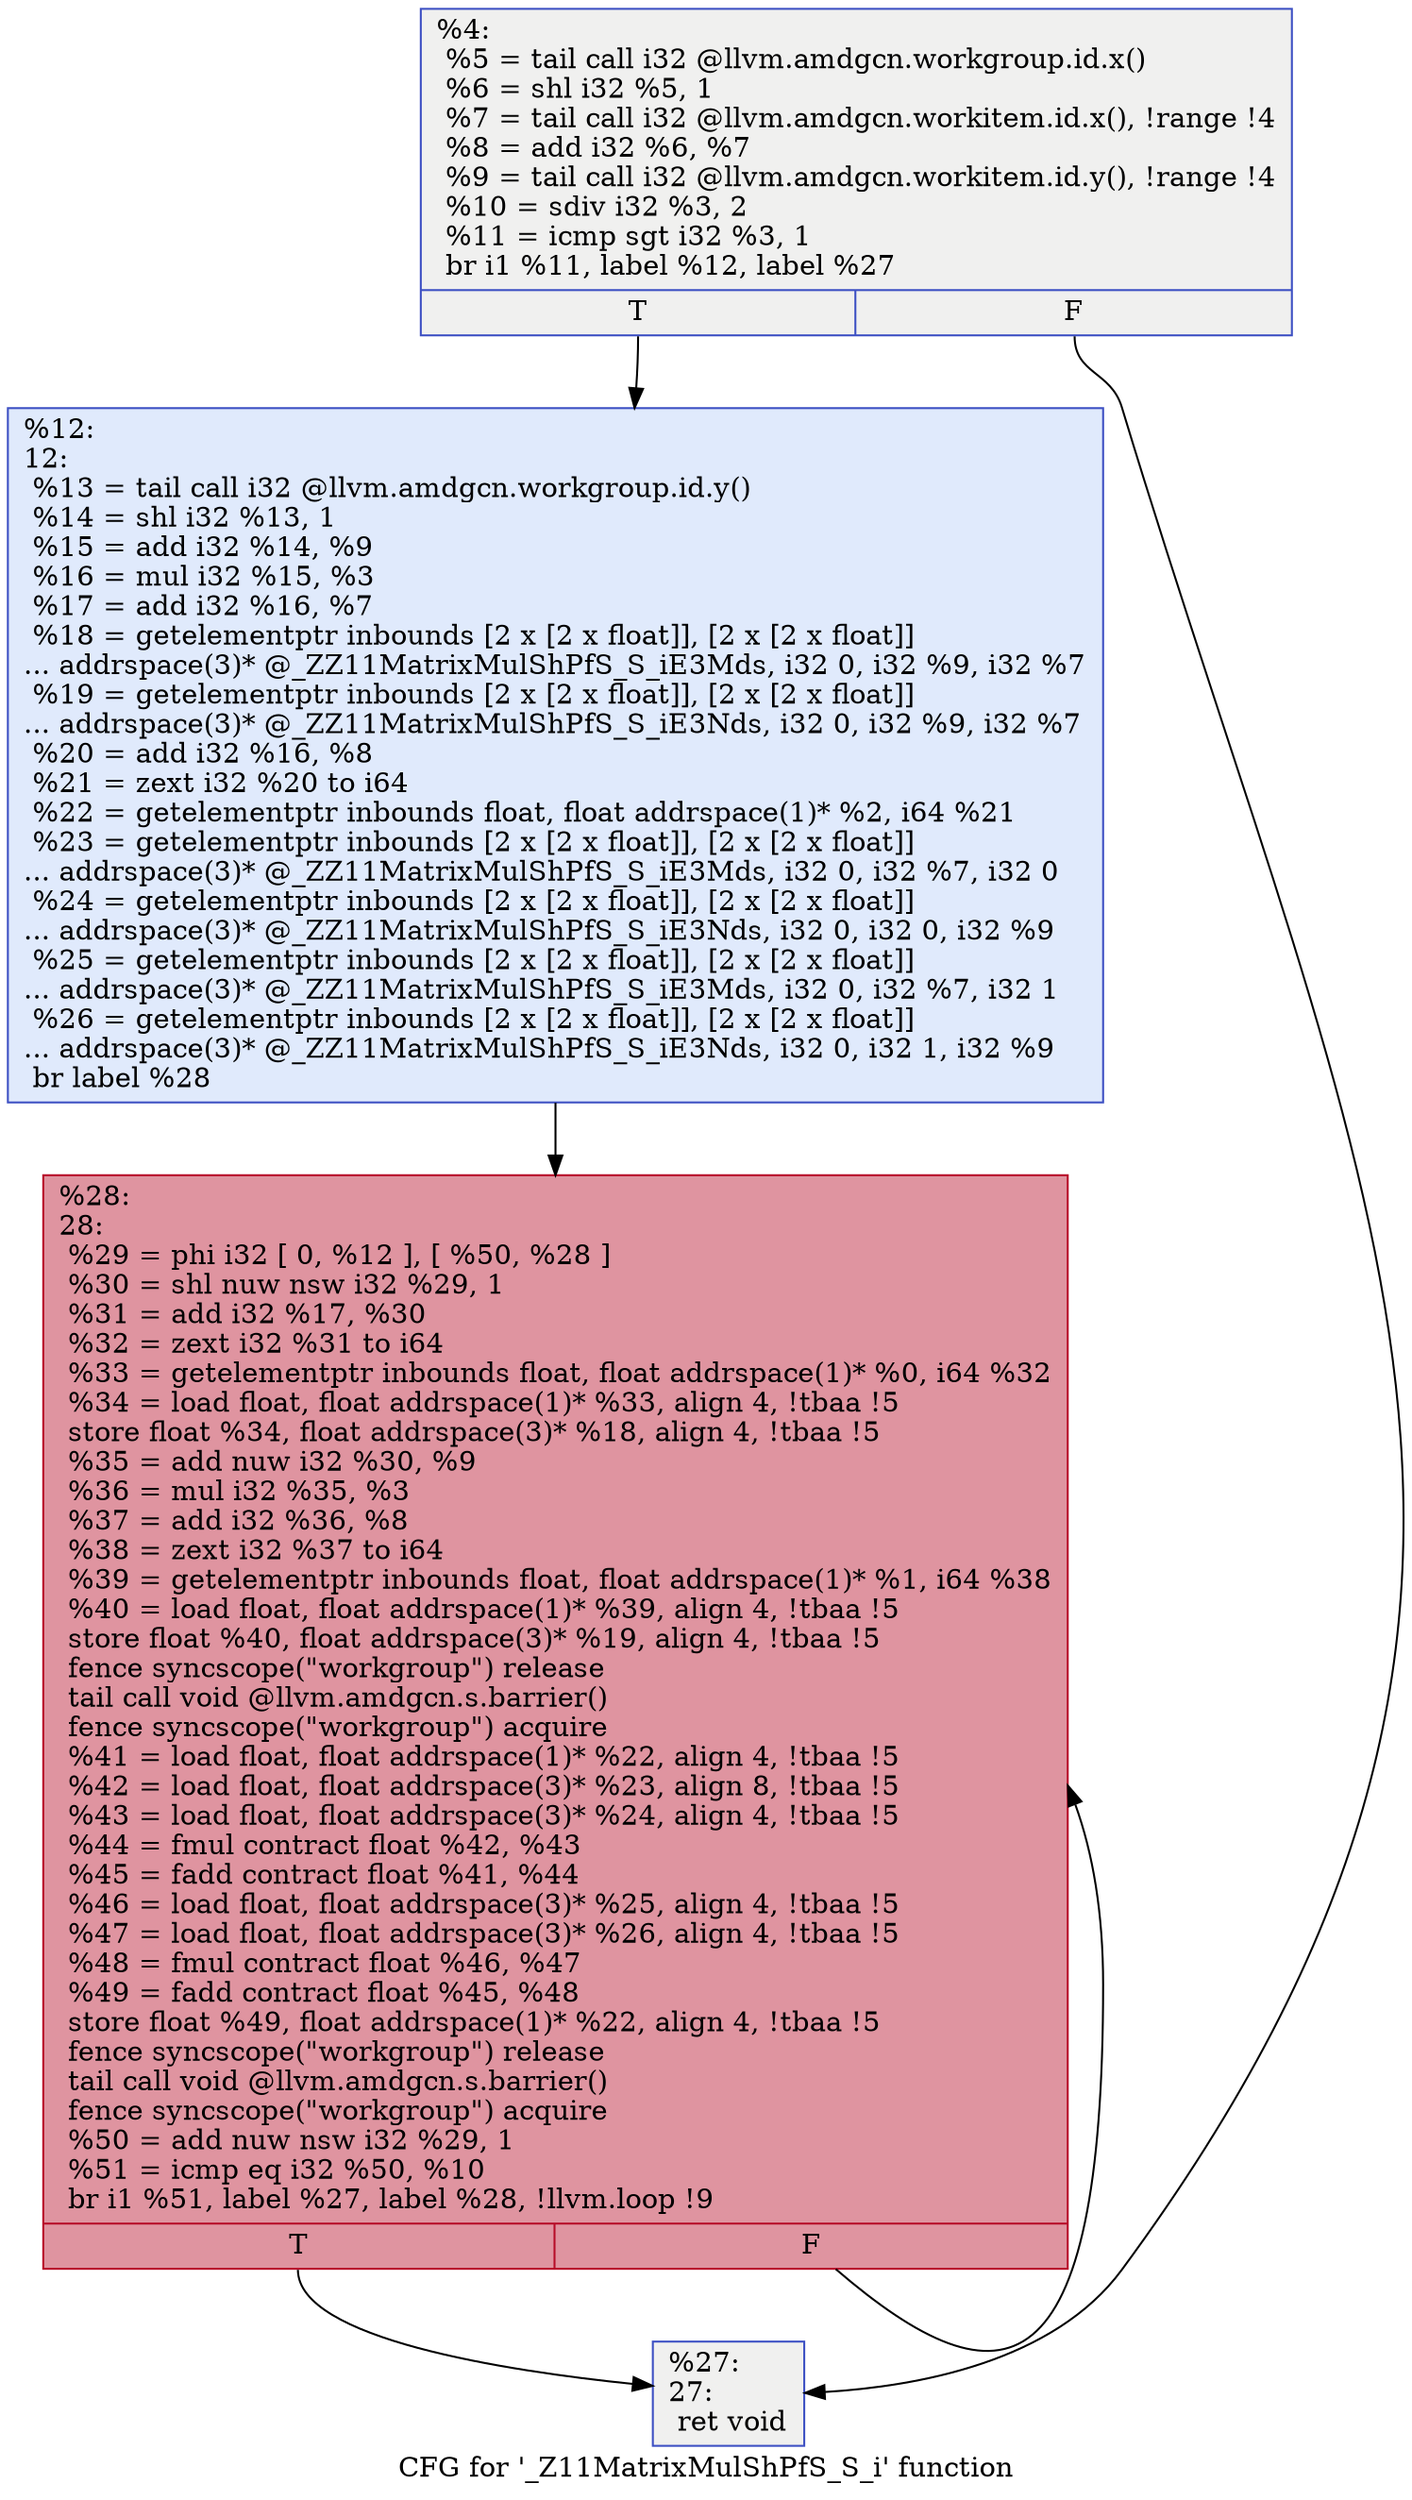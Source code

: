 digraph "CFG for '_Z11MatrixMulShPfS_S_i' function" {
	label="CFG for '_Z11MatrixMulShPfS_S_i' function";

	Node0x4818570 [shape=record,color="#3d50c3ff", style=filled, fillcolor="#dedcdb70",label="{%4:\l  %5 = tail call i32 @llvm.amdgcn.workgroup.id.x()\l  %6 = shl i32 %5, 1\l  %7 = tail call i32 @llvm.amdgcn.workitem.id.x(), !range !4\l  %8 = add i32 %6, %7\l  %9 = tail call i32 @llvm.amdgcn.workitem.id.y(), !range !4\l  %10 = sdiv i32 %3, 2\l  %11 = icmp sgt i32 %3, 1\l  br i1 %11, label %12, label %27\l|{<s0>T|<s1>F}}"];
	Node0x4818570:s0 -> Node0x481a610;
	Node0x4818570:s1 -> Node0x481a6a0;
	Node0x481a610 [shape=record,color="#3d50c3ff", style=filled, fillcolor="#b9d0f970",label="{%12:\l12:                                               \l  %13 = tail call i32 @llvm.amdgcn.workgroup.id.y()\l  %14 = shl i32 %13, 1\l  %15 = add i32 %14, %9\l  %16 = mul i32 %15, %3\l  %17 = add i32 %16, %7\l  %18 = getelementptr inbounds [2 x [2 x float]], [2 x [2 x float]]\l... addrspace(3)* @_ZZ11MatrixMulShPfS_S_iE3Mds, i32 0, i32 %9, i32 %7\l  %19 = getelementptr inbounds [2 x [2 x float]], [2 x [2 x float]]\l... addrspace(3)* @_ZZ11MatrixMulShPfS_S_iE3Nds, i32 0, i32 %9, i32 %7\l  %20 = add i32 %16, %8\l  %21 = zext i32 %20 to i64\l  %22 = getelementptr inbounds float, float addrspace(1)* %2, i64 %21\l  %23 = getelementptr inbounds [2 x [2 x float]], [2 x [2 x float]]\l... addrspace(3)* @_ZZ11MatrixMulShPfS_S_iE3Mds, i32 0, i32 %7, i32 0\l  %24 = getelementptr inbounds [2 x [2 x float]], [2 x [2 x float]]\l... addrspace(3)* @_ZZ11MatrixMulShPfS_S_iE3Nds, i32 0, i32 0, i32 %9\l  %25 = getelementptr inbounds [2 x [2 x float]], [2 x [2 x float]]\l... addrspace(3)* @_ZZ11MatrixMulShPfS_S_iE3Mds, i32 0, i32 %7, i32 1\l  %26 = getelementptr inbounds [2 x [2 x float]], [2 x [2 x float]]\l... addrspace(3)* @_ZZ11MatrixMulShPfS_S_iE3Nds, i32 0, i32 1, i32 %9\l  br label %28\l}"];
	Node0x481a610 -> Node0x481b3f0;
	Node0x481a6a0 [shape=record,color="#3d50c3ff", style=filled, fillcolor="#dedcdb70",label="{%27:\l27:                                               \l  ret void\l}"];
	Node0x481b3f0 [shape=record,color="#b70d28ff", style=filled, fillcolor="#b70d2870",label="{%28:\l28:                                               \l  %29 = phi i32 [ 0, %12 ], [ %50, %28 ]\l  %30 = shl nuw nsw i32 %29, 1\l  %31 = add i32 %17, %30\l  %32 = zext i32 %31 to i64\l  %33 = getelementptr inbounds float, float addrspace(1)* %0, i64 %32\l  %34 = load float, float addrspace(1)* %33, align 4, !tbaa !5\l  store float %34, float addrspace(3)* %18, align 4, !tbaa !5\l  %35 = add nuw i32 %30, %9\l  %36 = mul i32 %35, %3\l  %37 = add i32 %36, %8\l  %38 = zext i32 %37 to i64\l  %39 = getelementptr inbounds float, float addrspace(1)* %1, i64 %38\l  %40 = load float, float addrspace(1)* %39, align 4, !tbaa !5\l  store float %40, float addrspace(3)* %19, align 4, !tbaa !5\l  fence syncscope(\"workgroup\") release\l  tail call void @llvm.amdgcn.s.barrier()\l  fence syncscope(\"workgroup\") acquire\l  %41 = load float, float addrspace(1)* %22, align 4, !tbaa !5\l  %42 = load float, float addrspace(3)* %23, align 8, !tbaa !5\l  %43 = load float, float addrspace(3)* %24, align 4, !tbaa !5\l  %44 = fmul contract float %42, %43\l  %45 = fadd contract float %41, %44\l  %46 = load float, float addrspace(3)* %25, align 4, !tbaa !5\l  %47 = load float, float addrspace(3)* %26, align 4, !tbaa !5\l  %48 = fmul contract float %46, %47\l  %49 = fadd contract float %45, %48\l  store float %49, float addrspace(1)* %22, align 4, !tbaa !5\l  fence syncscope(\"workgroup\") release\l  tail call void @llvm.amdgcn.s.barrier()\l  fence syncscope(\"workgroup\") acquire\l  %50 = add nuw nsw i32 %29, 1\l  %51 = icmp eq i32 %50, %10\l  br i1 %51, label %27, label %28, !llvm.loop !9\l|{<s0>T|<s1>F}}"];
	Node0x481b3f0:s0 -> Node0x481a6a0;
	Node0x481b3f0:s1 -> Node0x481b3f0;
}
